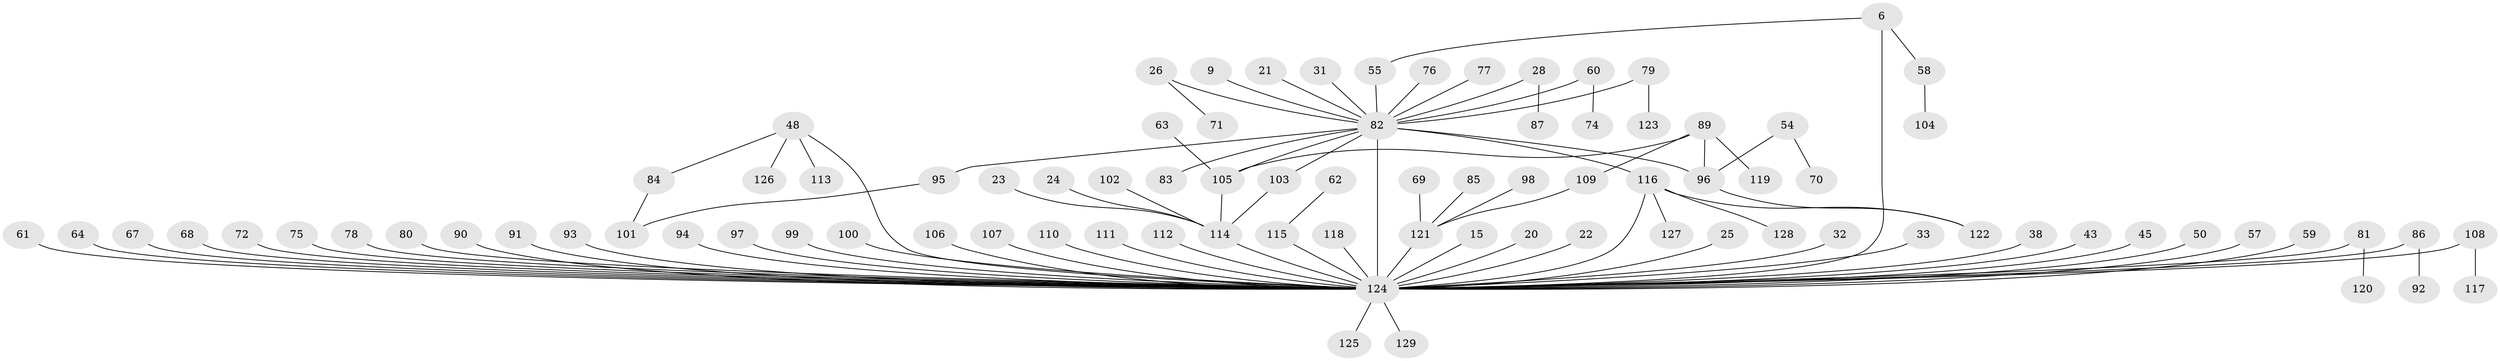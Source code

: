 // original degree distribution, {2: 0.20930232558139536, 31: 0.007751937984496124, 14: 0.007751937984496124, 3: 0.09302325581395349, 6: 0.015503875968992248, 5: 0.046511627906976744, 1: 0.5348837209302325, 4: 0.03875968992248062, 12: 0.007751937984496124, 11: 0.007751937984496124, 9: 0.007751937984496124, 7: 0.015503875968992248, 8: 0.007751937984496124}
// Generated by graph-tools (version 1.1) at 2025/51/03/04/25 21:51:30]
// undirected, 90 vertices, 97 edges
graph export_dot {
graph [start="1"]
  node [color=gray90,style=filled];
  6;
  9;
  15;
  20;
  21;
  22;
  23;
  24;
  25;
  26;
  28;
  31;
  32 [super="+4"];
  33 [super="+12"];
  38;
  43 [super="+27"];
  45;
  48;
  50;
  54;
  55;
  57;
  58;
  59;
  60;
  61 [super="+56"];
  62;
  63;
  64;
  67 [super="+17"];
  68;
  69;
  70;
  71;
  72;
  74;
  75;
  76;
  77;
  78;
  79;
  80;
  81;
  82 [super="+16+5+66"];
  83;
  84;
  85;
  86;
  87;
  89 [super="+44"];
  90;
  91;
  92;
  93;
  94;
  95;
  96 [super="+8+73"];
  97;
  98;
  99;
  100;
  101;
  102;
  103;
  104;
  105 [super="+36"];
  106;
  107;
  108;
  109;
  110;
  111;
  112;
  113;
  114 [super="+52+18"];
  115 [super="+53"];
  116 [super="+37+49"];
  117;
  118;
  119;
  120;
  121 [super="+29"];
  122 [super="+41"];
  123;
  124 [super="+19+88+34+11"];
  125;
  126;
  127;
  128;
  129;
  6 -- 55;
  6 -- 58;
  6 -- 124 [weight=3];
  9 -- 82;
  15 -- 124;
  20 -- 124;
  21 -- 82;
  22 -- 124;
  23 -- 114;
  24 -- 114;
  25 -- 124;
  26 -- 71;
  26 -- 82;
  28 -- 87;
  28 -- 82;
  31 -- 82;
  32 -- 124 [weight=2];
  33 -- 124 [weight=2];
  38 -- 124;
  43 -- 124 [weight=2];
  45 -- 124;
  48 -- 84;
  48 -- 113;
  48 -- 126;
  48 -- 124;
  50 -- 124;
  54 -- 70;
  54 -- 96;
  55 -- 82;
  57 -- 124;
  58 -- 104;
  59 -- 124;
  60 -- 74;
  60 -- 82;
  61 -- 124 [weight=2];
  62 -- 115;
  63 -- 105;
  64 -- 124;
  67 -- 124;
  68 -- 124;
  69 -- 121;
  72 -- 124;
  75 -- 124;
  76 -- 82;
  77 -- 82;
  78 -- 124;
  79 -- 123;
  79 -- 82;
  80 -- 124;
  81 -- 120;
  81 -- 124;
  82 -- 124 [weight=12];
  82 -- 116;
  82 -- 105;
  82 -- 96 [weight=2];
  82 -- 83;
  82 -- 95;
  82 -- 103;
  84 -- 101;
  85 -- 121;
  86 -- 92;
  86 -- 124;
  89 -- 96;
  89 -- 119;
  89 -- 105;
  89 -- 109;
  90 -- 124;
  91 -- 124;
  93 -- 124;
  94 -- 124;
  95 -- 101;
  96 -- 122;
  97 -- 124;
  98 -- 121;
  99 -- 124;
  100 -- 124;
  102 -- 114;
  103 -- 114;
  105 -- 114;
  106 -- 124;
  107 -- 124;
  108 -- 117;
  108 -- 124;
  109 -- 121;
  110 -- 124;
  111 -- 124;
  112 -- 124;
  114 -- 124 [weight=3];
  115 -- 124;
  116 -- 127;
  116 -- 128;
  116 -- 122;
  116 -- 124;
  118 -- 124;
  121 -- 124 [weight=3];
  124 -- 125;
  124 -- 129;
}
